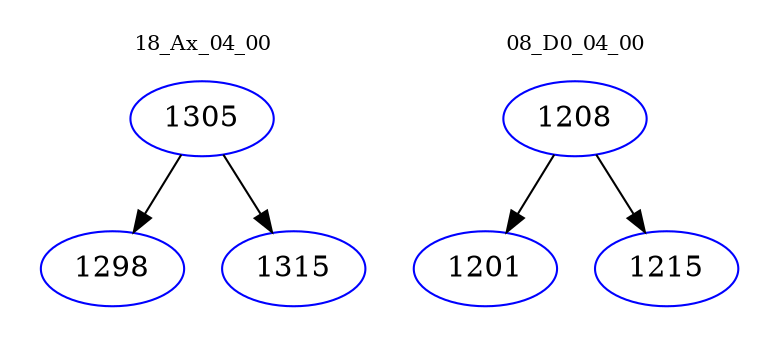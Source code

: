 digraph{
subgraph cluster_0 {
color = white
label = "18_Ax_04_00";
fontsize=10;
T0_1305 [label="1305", color="blue"]
T0_1305 -> T0_1298 [color="black"]
T0_1298 [label="1298", color="blue"]
T0_1305 -> T0_1315 [color="black"]
T0_1315 [label="1315", color="blue"]
}
subgraph cluster_1 {
color = white
label = "08_D0_04_00";
fontsize=10;
T1_1208 [label="1208", color="blue"]
T1_1208 -> T1_1201 [color="black"]
T1_1201 [label="1201", color="blue"]
T1_1208 -> T1_1215 [color="black"]
T1_1215 [label="1215", color="blue"]
}
}
